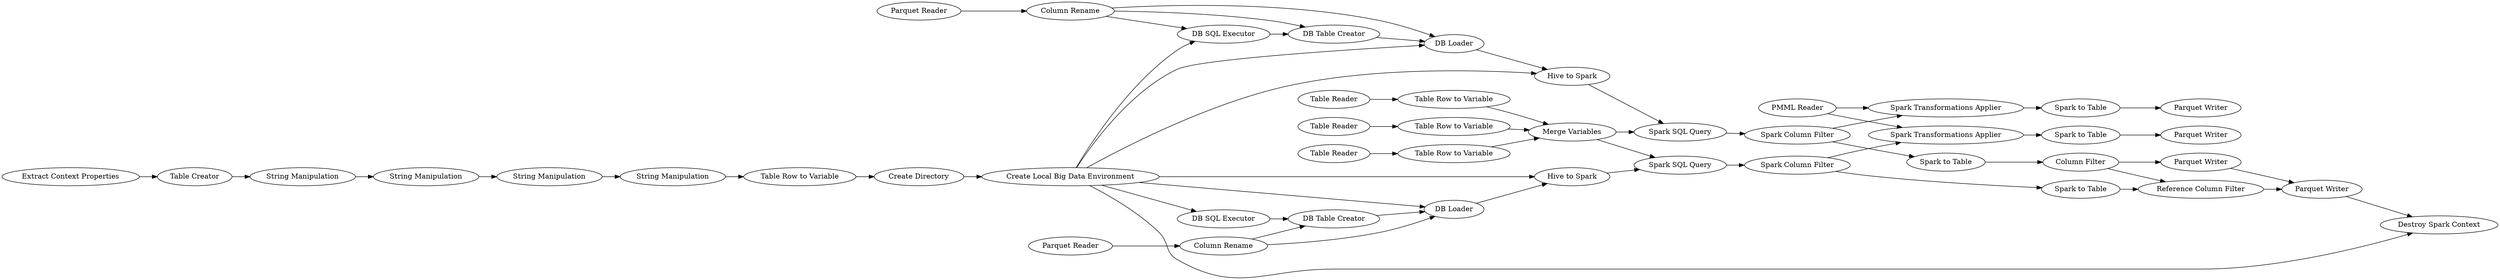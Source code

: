 digraph {
	1881 -> 1882
	1849 -> 336
	1863 -> 92
	1843 -> 1850
	1865 -> 1846
	1869 -> 1879
	28 -> 1865
	99 -> 100
	1839 -> 1840
	1886 -> 1879
	1883 -> 1870
	1849 -> 1863
	1842 -> 1843
	1864 -> 1868
	1866 -> 1867
	1882 -> 97
	1886 -> 95
	1865 -> 1853
	1862 -> 97
	1785 -> 1881
	92 -> 1886
	1885 -> 1882
	1878 -> 1877
	1865 -> 1861
	1876 -> 1875
	1868 -> 1863
	103 -> 104
	1883 -> 99
	1869 -> 1870
	1849 -> 1846
	104 -> 336
	1879 -> 1878
	101 -> 104
	1861 -> 1862
	1846 -> 1853
	90 -> 1880
	1850 -> 1849
	1870 -> 1876
	1840 -> 1841
	100 -> 101
	1864 -> 1867
	1844 -> 1842
	1849 -> 1866
	97 -> 1883
	1849 -> 1862
	95 -> 101
	100 -> 103
	1841 -> 1844
	1884 -> 1885
	1882 -> 92
	1880 -> 1882
	1837 -> 1839
	1849 -> 1868
	1867 -> 1868
	1853 -> 1861
	29 -> 1864
	1849 -> 1861
	1875 [label="Parquet Writer"]
	1841 [label="String Manipulation"]
	1866 [label="DB SQL Executor"]
	103 [label="Parquet Writer"]
	97 [label="Spark SQL Query"]
	1868 [label="DB Loader"]
	1867 [label="DB Table Creator"]
	1881 [label="Table Row to Variable"]
	1865 [label="Column Rename"]
	1840 [label="String Manipulation"]
	92 [label="Spark SQL Query"]
	1882 [label="Merge Variables"]
	1839 [label="Table Creator"]
	1861 [label="DB Loader"]
	1863 [label="Hive to Spark"]
	1878 [label="Spark to Table"]
	1876 [label="Spark to Table"]
	1869 [label="PMML Reader"]
	336 [label="Destroy Spark Context"]
	1879 [label="Spark Transformations Applier"]
	1843 [label="Table Row to Variable"]
	1862 [label="Hive to Spark"]
	1837 [label="Extract Context Properties"]
	1880 [label="Table Row to Variable"]
	90 [label="Table Reader"]
	1849 [label="Create Local Big Data Environment"]
	28 [label="Parquet Reader"]
	1877 [label="Parquet Writer"]
	1884 [label="Table Reader"]
	101 [label="Reference Column Filter"]
	100 [label="Column Filter"]
	1870 [label="Spark Transformations Applier"]
	1885 [label="Table Row to Variable"]
	1864 [label="Column Rename"]
	99 [label="Spark to Table"]
	1846 [label="DB SQL Executor"]
	104 [label="Parquet Writer"]
	1842 [label="String Manipulation"]
	1844 [label="String Manipulation"]
	29 [label="Parquet Reader"]
	1785 [label="Table Reader"]
	1850 [label="Create Directory"]
	1883 [label="Spark Column Filter"]
	1886 [label="Spark Column Filter"]
	1853 [label="DB Table Creator"]
	95 [label="Spark to Table"]
	rankdir=LR
}

